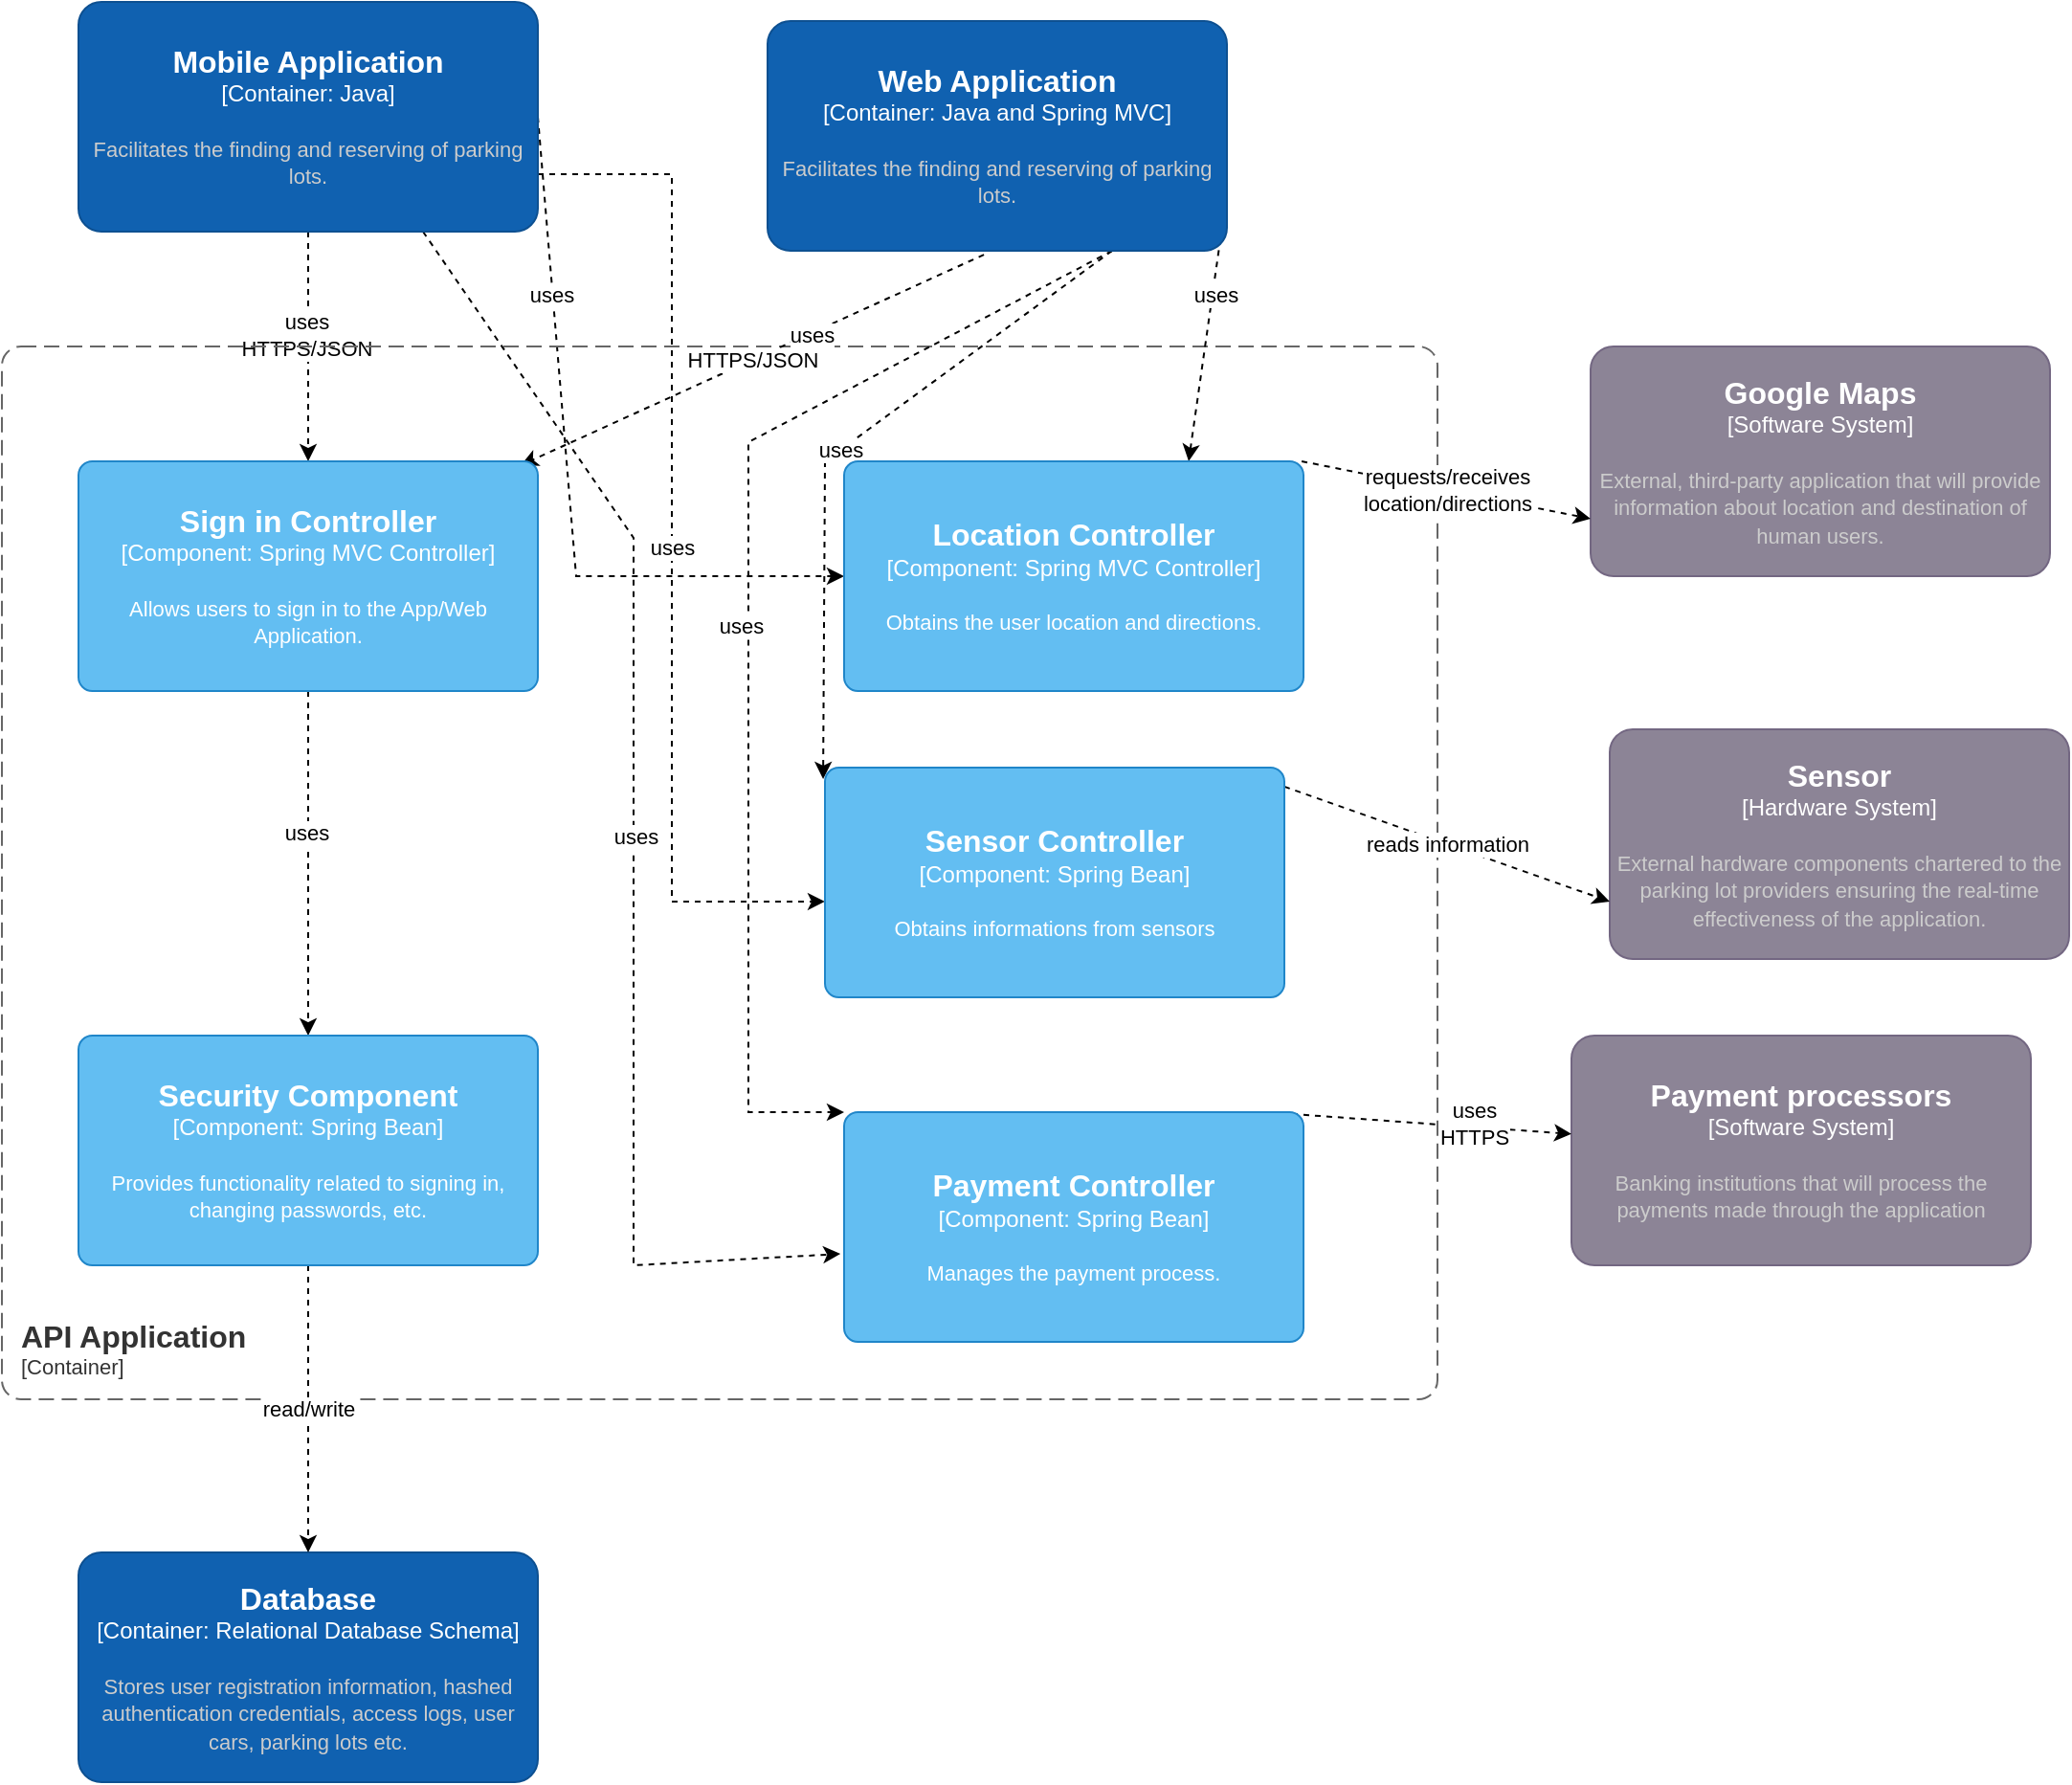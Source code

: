 <mxfile version="17.1.3" type="google"><diagram id="Dj3WYQvKQh_oLUvKO4OG" name="Page-1"><mxGraphModel dx="2031" dy="1053" grid="1" gridSize="10" guides="1" tooltips="1" connect="1" arrows="1" fold="1" page="1" pageScale="1" pageWidth="850" pageHeight="1100" math="0" shadow="0"><root><mxCell id="0"/><mxCell id="1" parent="0"/><object placeholders="1" c4Name="Google Maps" c4Type="Software System" c4Description="External, third-party application that will provide information about location and destination of human users." label="&lt;font style=&quot;font-size: 16px&quot;&gt;&lt;b&gt;%c4Name%&lt;/b&gt;&lt;/font&gt;&lt;div&gt;[%c4Type%]&lt;/div&gt;&lt;br&gt;&lt;div&gt;&lt;font style=&quot;font-size: 11px&quot;&gt;&lt;font color=&quot;#cccccc&quot;&gt;%c4Description%&lt;/font&gt;&lt;/div&gt;" id="t7ot1aF4n_XPstulmDNa-2"><mxCell style="rounded=1;whiteSpace=wrap;html=1;labelBackgroundColor=none;fillColor=#8C8496;fontColor=#ffffff;align=center;arcSize=10;strokeColor=#736782;metaEdit=1;resizable=0;points=[[0.25,0,0],[0.5,0,0],[0.75,0,0],[1,0.25,0],[1,0.5,0],[1,0.75,0],[0.75,1,0],[0.5,1,0],[0.25,1,0],[0,0.75,0],[0,0.5,0],[0,0.25,0]];" parent="1" vertex="1"><mxGeometry x="900" y="520" width="240" height="120" as="geometry"/></mxCell></object><object placeholders="1" c4Name="Payment processors" c4Type="Software System" c4Description="Banking institutions that will process the payments made through the application" label="&lt;font style=&quot;font-size: 16px&quot;&gt;&lt;b&gt;%c4Name%&lt;/b&gt;&lt;/font&gt;&lt;div&gt;[%c4Type%]&lt;/div&gt;&lt;br&gt;&lt;div&gt;&lt;font style=&quot;font-size: 11px&quot;&gt;&lt;font color=&quot;#cccccc&quot;&gt;%c4Description%&lt;/font&gt;&lt;/div&gt;" id="t7ot1aF4n_XPstulmDNa-3"><mxCell style="rounded=1;whiteSpace=wrap;html=1;labelBackgroundColor=none;fillColor=#8C8496;fontColor=#ffffff;align=center;arcSize=10;strokeColor=#736782;metaEdit=1;resizable=0;points=[[0.25,0,0],[0.5,0,0],[0.75,0,0],[1,0.25,0],[1,0.5,0],[1,0.75,0],[0.75,1,0],[0.5,1,0],[0.25,1,0],[0,0.75,0],[0,0.5,0],[0,0.25,0]];" parent="1" vertex="1"><mxGeometry x="890" y="880" width="240" height="120" as="geometry"/></mxCell></object><mxCell id="6ll3feaCI8EsEPnlfVFL-16" style="edgeStyle=none;rounded=0;orthogonalLoop=1;jettySize=auto;html=1;exitX=0.5;exitY=1;exitDx=0;exitDy=0;exitPerimeter=0;dashed=1;entryX=0.5;entryY=0;entryDx=0;entryDy=0;entryPerimeter=0;" parent="1" source="Y2fdfO_gsLbj2rrir5gl-1" target="R4xerF6NopcrMyXyFOAm-1" edge="1"><mxGeometry relative="1" as="geometry"><mxPoint x="30" y="350" as="targetPoint"/></mxGeometry></mxCell><mxCell id="6ll3feaCI8EsEPnlfVFL-18" value="uses&lt;br&gt;HTTPS/JSON" style="edgeLabel;html=1;align=center;verticalAlign=middle;resizable=0;points=[];" parent="6ll3feaCI8EsEPnlfVFL-16" vertex="1" connectable="0"><mxGeometry x="-0.106" y="-1" relative="1" as="geometry"><mxPoint as="offset"/></mxGeometry></mxCell><mxCell id="R4xerF6NopcrMyXyFOAm-19" style="edgeStyle=none;rounded=0;orthogonalLoop=1;jettySize=auto;html=1;exitX=0.75;exitY=1;exitDx=0;exitDy=0;exitPerimeter=0;entryX=-0.008;entryY=0.617;entryDx=0;entryDy=0;entryPerimeter=0;dashed=1;" edge="1" parent="1" source="Y2fdfO_gsLbj2rrir5gl-1" target="R4xerF6NopcrMyXyFOAm-6"><mxGeometry relative="1" as="geometry"><Array as="points"><mxPoint x="400" y="620"/><mxPoint x="400" y="1000"/></Array></mxGeometry></mxCell><mxCell id="R4xerF6NopcrMyXyFOAm-24" value="uses" style="edgeLabel;html=1;align=center;verticalAlign=middle;resizable=0;points=[];" vertex="1" connectable="0" parent="R4xerF6NopcrMyXyFOAm-19"><mxGeometry x="0.024" y="1" relative="1" as="geometry"><mxPoint as="offset"/></mxGeometry></mxCell><mxCell id="R4xerF6NopcrMyXyFOAm-20" value="uses" style="edgeStyle=none;rounded=0;orthogonalLoop=1;jettySize=auto;html=1;exitX=1;exitY=0.75;exitDx=0;exitDy=0;exitPerimeter=0;entryX=0;entryY=0.583;entryDx=0;entryDy=0;entryPerimeter=0;dashed=1;" edge="1" parent="1" source="Y2fdfO_gsLbj2rrir5gl-1" target="R4xerF6NopcrMyXyFOAm-7"><mxGeometry relative="1" as="geometry"><Array as="points"><mxPoint x="420" y="430"/><mxPoint x="420" y="470"/><mxPoint x="420" y="810"/><mxPoint x="430" y="810"/></Array></mxGeometry></mxCell><mxCell id="R4xerF6NopcrMyXyFOAm-21" style="edgeStyle=none;rounded=0;orthogonalLoop=1;jettySize=auto;html=1;exitX=1;exitY=0.5;exitDx=0;exitDy=0;exitPerimeter=0;entryX=0;entryY=0.5;entryDx=0;entryDy=0;entryPerimeter=0;dashed=1;" edge="1" parent="1" source="Y2fdfO_gsLbj2rrir5gl-1" target="R4xerF6NopcrMyXyFOAm-5"><mxGeometry relative="1" as="geometry"><Array as="points"><mxPoint x="370" y="640"/></Array></mxGeometry></mxCell><mxCell id="R4xerF6NopcrMyXyFOAm-22" value="uses" style="edgeLabel;html=1;align=center;verticalAlign=middle;resizable=0;points=[];" vertex="1" connectable="0" parent="R4xerF6NopcrMyXyFOAm-21"><mxGeometry x="-0.511" y="-1" relative="1" as="geometry"><mxPoint as="offset"/></mxGeometry></mxCell><object placeholders="1" c4Name="Mobile Application" c4Type="Container: Java" c4Description="Facilitates the finding and reserving of parking lots." label="&lt;font style=&quot;font-size: 16px&quot;&gt;&lt;b&gt;%c4Name%&lt;/b&gt;&lt;/font&gt;&lt;div&gt;[%c4Type%]&lt;/div&gt;&lt;br&gt;&lt;div&gt;&lt;font style=&quot;font-size: 11px&quot;&gt;&lt;font color=&quot;#cccccc&quot;&gt;%c4Description%&lt;/font&gt;&lt;/div&gt;" id="Y2fdfO_gsLbj2rrir5gl-1"><mxCell style="rounded=1;whiteSpace=wrap;html=1;labelBackgroundColor=none;fillColor=#1061B0;fontColor=#ffffff;align=center;arcSize=10;strokeColor=#0D5091;metaEdit=1;resizable=0;points=[[0.25,0,0],[0.5,0,0],[0.75,0,0],[1,0.25,0],[1,0.5,0],[1,0.75,0],[0.75,1,0],[0.5,1,0],[0.25,1,0],[0,0.75,0],[0,0.5,0],[0,0.25,0]];" parent="1" vertex="1"><mxGeometry x="110" y="340" width="240" height="120" as="geometry"/></mxCell></object><object placeholders="1" c4Name="Sensor" c4Type="Hardware System" c4Description="External hardware components chartered to the parking lot providers ensuring the real-time effectiveness of the application.&#10;" label="&lt;font style=&quot;font-size: 16px&quot;&gt;&lt;b&gt;%c4Name%&lt;/b&gt;&lt;/font&gt;&lt;div&gt;[%c4Type%]&lt;/div&gt;&lt;br&gt;&lt;div&gt;&lt;font style=&quot;font-size: 11px&quot;&gt;&lt;font color=&quot;#cccccc&quot;&gt;%c4Description%&lt;/font&gt;&lt;/div&gt;" id="Y2fdfO_gsLbj2rrir5gl-9"><mxCell style="rounded=1;whiteSpace=wrap;html=1;labelBackgroundColor=none;fillColor=#8C8496;fontColor=#ffffff;align=center;arcSize=10;strokeColor=#736782;metaEdit=1;resizable=0;points=[[0.25,0,0],[0.5,0,0],[0.75,0,0],[1,0.25,0],[1,0.5,0],[1,0.75,0],[0.75,1,0],[0.5,1,0],[0.25,1,0],[0,0.75,0],[0,0.5,0],[0,0.25,0]];" parent="1" vertex="1"><mxGeometry x="910" y="720" width="240" height="120" as="geometry"/></mxCell></object><object placeholders="1" c4Name="API Application" c4Type="SystemScopeBoundary" c4Application="Container" label="&lt;font style=&quot;font-size: 16px&quot;&gt;&lt;b&gt;&lt;div style=&quot;text-align: left&quot;&gt;%c4Name%&lt;/div&gt;&lt;/b&gt;&lt;/font&gt;&lt;div style=&quot;text-align: left&quot;&gt;[%c4Application%]&lt;/div&gt;" id="6ll3feaCI8EsEPnlfVFL-1"><mxCell style="rounded=1;fontSize=11;whiteSpace=wrap;html=1;dashed=1;arcSize=20;fillColor=none;strokeColor=#666666;fontColor=#333333;labelBackgroundColor=none;align=left;verticalAlign=bottom;labelBorderColor=none;spacingTop=0;spacing=10;dashPattern=8 4;metaEdit=1;rotatable=0;perimeter=rectanglePerimeter;noLabel=0;labelPadding=0;allowArrows=0;connectable=0;expand=0;recursiveResize=0;editable=1;pointerEvents=0;absoluteArcSize=1;points=[[0.25,0,0],[0.5,0,0],[0.75,0,0],[1,0.25,0],[1,0.5,0],[1,0.75,0],[0.75,1,0],[0.5,1,0],[0.25,1,0],[0,0.75,0],[0,0.5,0],[0,0.25,0]];" parent="1" vertex="1"><mxGeometry x="70" y="520" width="750" height="550" as="geometry"/></mxCell></object><mxCell id="6ll3feaCI8EsEPnlfVFL-17" value="HTTPS/JSON" style="rounded=0;orthogonalLoop=1;jettySize=auto;html=1;exitX=0.471;exitY=1.017;exitDx=0;exitDy=0;exitPerimeter=0;entryX=0.963;entryY=0.017;entryDx=0;entryDy=0;entryPerimeter=0;dashed=1;" parent="1" edge="1" target="R4xerF6NopcrMyXyFOAm-1" source="6ll3feaCI8EsEPnlfVFL-2"><mxGeometry relative="1" as="geometry"><mxPoint x="601.04" y="413" as="sourcePoint"/><mxPoint x="600" y="520" as="targetPoint"/></mxGeometry></mxCell><mxCell id="6ll3feaCI8EsEPnlfVFL-19" value="uses" style="edgeLabel;html=1;align=center;verticalAlign=middle;resizable=0;points=[];" parent="6ll3feaCI8EsEPnlfVFL-17" vertex="1" connectable="0"><mxGeometry x="-0.253" y="1" relative="1" as="geometry"><mxPoint as="offset"/></mxGeometry></mxCell><mxCell id="R4xerF6NopcrMyXyFOAm-14" style="edgeStyle=none;rounded=0;orthogonalLoop=1;jettySize=auto;html=1;exitX=1;exitY=0.75;exitDx=0;exitDy=0;exitPerimeter=0;entryX=0.75;entryY=0;entryDx=0;entryDy=0;entryPerimeter=0;dashed=1;" edge="1" parent="1" source="6ll3feaCI8EsEPnlfVFL-2" target="R4xerF6NopcrMyXyFOAm-5"><mxGeometry relative="1" as="geometry"/></mxCell><mxCell id="R4xerF6NopcrMyXyFOAm-18" value="uses" style="edgeLabel;html=1;align=center;verticalAlign=middle;resizable=0;points=[];" vertex="1" connectable="0" parent="R4xerF6NopcrMyXyFOAm-14"><mxGeometry x="-0.244" y="1" relative="1" as="geometry"><mxPoint as="offset"/></mxGeometry></mxCell><mxCell id="R4xerF6NopcrMyXyFOAm-15" style="edgeStyle=none;rounded=0;orthogonalLoop=1;jettySize=auto;html=1;exitX=0.75;exitY=1;exitDx=0;exitDy=0;exitPerimeter=0;dashed=1;entryX=0;entryY=0;entryDx=0;entryDy=0;entryPerimeter=0;" edge="1" parent="1" source="6ll3feaCI8EsEPnlfVFL-2" target="R4xerF6NopcrMyXyFOAm-6"><mxGeometry relative="1" as="geometry"><mxPoint x="470" y="590" as="targetPoint"/><Array as="points"><mxPoint x="460" y="570"/><mxPoint x="460" y="920"/></Array></mxGeometry></mxCell><mxCell id="R4xerF6NopcrMyXyFOAm-17" value="uses" style="edgeLabel;html=1;align=center;verticalAlign=middle;resizable=0;points=[];" vertex="1" connectable="0" parent="R4xerF6NopcrMyXyFOAm-15"><mxGeometry x="0.011" y="-4" relative="1" as="geometry"><mxPoint as="offset"/></mxGeometry></mxCell><mxCell id="R4xerF6NopcrMyXyFOAm-16" value="uses" style="edgeStyle=none;rounded=0;orthogonalLoop=1;jettySize=auto;html=1;exitX=0.75;exitY=1;exitDx=0;exitDy=0;exitPerimeter=0;entryX=-0.004;entryY=0.05;entryDx=0;entryDy=0;entryPerimeter=0;dashed=1;" edge="1" parent="1" source="6ll3feaCI8EsEPnlfVFL-2" target="R4xerF6NopcrMyXyFOAm-7"><mxGeometry relative="1" as="geometry"><Array as="points"><mxPoint x="500" y="580"/></Array></mxGeometry></mxCell><object placeholders="1" c4Name="Web Application" c4Type="Container: Java and Spring MVC" c4Description="Facilitates the finding and reserving of parking lots." label="&lt;font style=&quot;font-size: 16px&quot;&gt;&lt;b&gt;%c4Name%&lt;/b&gt;&lt;/font&gt;&lt;div&gt;[%c4Type%]&lt;/div&gt;&lt;br&gt;&lt;div&gt;&lt;font style=&quot;font-size: 11px&quot;&gt;&lt;font color=&quot;#cccccc&quot;&gt;%c4Description%&lt;/font&gt;&lt;/div&gt;" id="6ll3feaCI8EsEPnlfVFL-2"><mxCell style="rounded=1;whiteSpace=wrap;html=1;labelBackgroundColor=none;fillColor=#1061B0;fontColor=#ffffff;align=center;arcSize=10;strokeColor=#0D5091;metaEdit=1;resizable=0;points=[[0.25,0,0],[0.5,0,0],[0.75,0,0],[1,0.25,0],[1,0.5,0],[1,0.75,0],[0.75,1,0],[0.5,1,0],[0.25,1,0],[0,0.75,0],[0,0.5,0],[0,0.25,0]];" parent="1" vertex="1"><mxGeometry x="470" y="350" width="240" height="120" as="geometry"/></mxCell></object><object placeholders="1" c4Name="Database" c4Type="Container: Relational Database Schema" c4Description="Stores user registration information, hashed authentication credentials, access logs, user cars, parking lots etc." label="&lt;font style=&quot;font-size: 16px&quot;&gt;&lt;b&gt;%c4Name%&lt;/b&gt;&lt;/font&gt;&lt;div&gt;[%c4Type%]&lt;/div&gt;&lt;br&gt;&lt;div&gt;&lt;font style=&quot;font-size: 11px&quot;&gt;&lt;font color=&quot;#cccccc&quot;&gt;%c4Description%&lt;/font&gt;&lt;/div&gt;" id="6ll3feaCI8EsEPnlfVFL-3"><mxCell style="rounded=1;whiteSpace=wrap;html=1;labelBackgroundColor=none;fillColor=#1061B0;fontColor=#ffffff;align=center;arcSize=10;strokeColor=#0D5091;metaEdit=1;resizable=0;points=[[0.25,0,0],[0.5,0,0],[0.75,0,0],[1,0.25,0],[1,0.5,0],[1,0.75,0],[0.75,1,0],[0.5,1,0],[0.25,1,0],[0,0.75,0],[0,0.5,0],[0,0.25,0]];" parent="1" vertex="1"><mxGeometry x="110" y="1150" width="240" height="120" as="geometry"/></mxCell></object><mxCell id="6ll3feaCI8EsEPnlfVFL-11" value="read/write" style="edgeStyle=none;rounded=0;orthogonalLoop=1;jettySize=auto;html=1;dashed=1;exitX=0.5;exitY=1;exitDx=0;exitDy=0;exitPerimeter=0;" parent="1" source="R4xerF6NopcrMyXyFOAm-4" target="6ll3feaCI8EsEPnlfVFL-3" edge="1"><mxGeometry relative="1" as="geometry"><mxPoint y="461.429" as="sourcePoint"/></mxGeometry></mxCell><mxCell id="6ll3feaCI8EsEPnlfVFL-12" value="reads information" style="edgeStyle=none;rounded=0;orthogonalLoop=1;jettySize=auto;html=1;entryX=0;entryY=0.75;entryDx=0;entryDy=0;entryPerimeter=0;dashed=1;exitX=1;exitY=0.083;exitDx=0;exitDy=0;exitPerimeter=0;" parent="1" source="R4xerF6NopcrMyXyFOAm-7" target="Y2fdfO_gsLbj2rrir5gl-9" edge="1"><mxGeometry relative="1" as="geometry"><mxPoint x="240" y="441.169" as="sourcePoint"/></mxGeometry></mxCell><mxCell id="6ll3feaCI8EsEPnlfVFL-13" value="requests/receives &lt;br&gt;location/directions" style="edgeStyle=none;rounded=0;orthogonalLoop=1;jettySize=auto;html=1;entryX=0;entryY=0.75;entryDx=0;entryDy=0;entryPerimeter=0;dashed=1;exitX=0.996;exitY=0;exitDx=0;exitDy=0;exitPerimeter=0;" parent="1" source="R4xerF6NopcrMyXyFOAm-5" target="t7ot1aF4n_XPstulmDNa-2" edge="1"><mxGeometry relative="1" as="geometry"><mxPoint x="710" y="540" as="sourcePoint"/></mxGeometry></mxCell><mxCell id="6ll3feaCI8EsEPnlfVFL-14" style="rounded=0;orthogonalLoop=1;jettySize=auto;html=1;dashed=1;startArrow=none;exitX=0.975;exitY=0.008;exitDx=0;exitDy=0;exitPerimeter=0;" parent="1" source="R4xerF6NopcrMyXyFOAm-6" target="t7ot1aF4n_XPstulmDNa-3" edge="1"><mxGeometry relative="1" as="geometry"><mxPoint x="750" y="800" as="sourcePoint"/></mxGeometry></mxCell><mxCell id="6ll3feaCI8EsEPnlfVFL-15" value="uses&lt;br&gt;HTTPS" style="edgeLabel;html=1;align=center;verticalAlign=middle;resizable=0;points=[];" parent="6ll3feaCI8EsEPnlfVFL-14" vertex="1" connectable="0"><mxGeometry x="0.297" y="2" relative="1" as="geometry"><mxPoint as="offset"/></mxGeometry></mxCell><mxCell id="R4xerF6NopcrMyXyFOAm-10" style="edgeStyle=none;rounded=0;orthogonalLoop=1;jettySize=auto;html=1;dashed=1;" edge="1" parent="1" source="R4xerF6NopcrMyXyFOAm-1" target="R4xerF6NopcrMyXyFOAm-4"><mxGeometry relative="1" as="geometry"/></mxCell><mxCell id="R4xerF6NopcrMyXyFOAm-11" value="uses" style="edgeLabel;html=1;align=center;verticalAlign=middle;resizable=0;points=[];" vertex="1" connectable="0" parent="R4xerF6NopcrMyXyFOAm-10"><mxGeometry x="-0.182" y="-1" relative="1" as="geometry"><mxPoint as="offset"/></mxGeometry></mxCell><object placeholders="1" c4Name="Sign in Controller" c4Type="Component" c4Technology="Spring MVC Controller" c4Description="Allows users to sign in to the App/Web Application." label="&lt;font style=&quot;font-size: 16px&quot;&gt;&lt;b&gt;%c4Name%&lt;/b&gt;&lt;/font&gt;&lt;div&gt;[%c4Type%: %c4Technology%]&lt;/div&gt;&lt;br&gt;&lt;div&gt;&lt;font style=&quot;font-size: 11px&quot;&gt;%c4Description%&lt;/font&gt;&lt;/div&gt;" id="R4xerF6NopcrMyXyFOAm-1"><mxCell style="rounded=1;whiteSpace=wrap;html=1;labelBackgroundColor=none;fillColor=#63BEF2;fontColor=#ffffff;align=center;arcSize=6;strokeColor=#2086C9;metaEdit=1;resizable=0;points=[[0.25,0,0],[0.5,0,0],[0.75,0,0],[1,0.25,0],[1,0.5,0],[1,0.75,0],[0.75,1,0],[0.5,1,0],[0.25,1,0],[0,0.75,0],[0,0.5,0],[0,0.25,0]];" vertex="1" parent="1"><mxGeometry x="110" y="580" width="240" height="120" as="geometry"/></mxCell></object><object placeholders="1" c4Name="Security Component" c4Type="Component" c4Technology="Spring Bean" c4Description="Provides functionality related to signing in, changing passwords, etc." label="&lt;font style=&quot;font-size: 16px&quot;&gt;&lt;b&gt;%c4Name%&lt;/b&gt;&lt;/font&gt;&lt;div&gt;[%c4Type%: %c4Technology%]&lt;/div&gt;&lt;br&gt;&lt;div&gt;&lt;font style=&quot;font-size: 11px&quot;&gt;%c4Description%&lt;/font&gt;&lt;/div&gt;" id="R4xerF6NopcrMyXyFOAm-4"><mxCell style="rounded=1;whiteSpace=wrap;html=1;labelBackgroundColor=none;fillColor=#63BEF2;fontColor=#ffffff;align=center;arcSize=6;strokeColor=#2086C9;metaEdit=1;resizable=0;points=[[0.25,0,0],[0.5,0,0],[0.75,0,0],[1,0.25,0],[1,0.5,0],[1,0.75,0],[0.75,1,0],[0.5,1,0],[0.25,1,0],[0,0.75,0],[0,0.5,0],[0,0.25,0]];" vertex="1" parent="1"><mxGeometry x="110" y="880" width="240" height="120" as="geometry"/></mxCell></object><object placeholders="1" c4Name="Payment Controller" c4Type="Component" c4Technology="Spring Bean" c4Description="Manages the payment process." label="&lt;font style=&quot;font-size: 16px&quot;&gt;&lt;b&gt;%c4Name%&lt;/b&gt;&lt;/font&gt;&lt;div&gt;[%c4Type%: %c4Technology%]&lt;/div&gt;&lt;br&gt;&lt;div&gt;&lt;font style=&quot;font-size: 11px&quot;&gt;%c4Description%&lt;/font&gt;&lt;/div&gt;" id="R4xerF6NopcrMyXyFOAm-6"><mxCell style="rounded=1;whiteSpace=wrap;html=1;labelBackgroundColor=none;fillColor=#63BEF2;fontColor=#ffffff;align=center;arcSize=6;strokeColor=#2086C9;metaEdit=1;resizable=0;points=[[0.25,0,0],[0.5,0,0],[0.75,0,0],[1,0.25,0],[1,0.5,0],[1,0.75,0],[0.75,1,0],[0.5,1,0],[0.25,1,0],[0,0.75,0],[0,0.5,0],[0,0.25,0]];" vertex="1" parent="1"><mxGeometry x="510" y="920" width="240" height="120" as="geometry"/></mxCell></object><object placeholders="1" c4Name="Sensor Controller" c4Type="Component" c4Technology="Spring Bean" c4Description="Obtains informations from sensors" label="&lt;font style=&quot;font-size: 16px&quot;&gt;&lt;b&gt;%c4Name%&lt;/b&gt;&lt;/font&gt;&lt;div&gt;[%c4Type%: %c4Technology%]&lt;/div&gt;&lt;br&gt;&lt;div&gt;&lt;font style=&quot;font-size: 11px&quot;&gt;%c4Description%&lt;/font&gt;&lt;/div&gt;" id="R4xerF6NopcrMyXyFOAm-7"><mxCell style="rounded=1;whiteSpace=wrap;html=1;labelBackgroundColor=none;fillColor=#63BEF2;fontColor=#ffffff;align=center;arcSize=6;strokeColor=#2086C9;metaEdit=1;resizable=0;points=[[0.25,0,0],[0.5,0,0],[0.75,0,0],[1,0.25,0],[1,0.5,0],[1,0.75,0],[0.75,1,0],[0.5,1,0],[0.25,1,0],[0,0.75,0],[0,0.5,0],[0,0.25,0]];" vertex="1" parent="1"><mxGeometry x="500" y="740" width="240" height="120" as="geometry"/></mxCell></object><object placeholders="1" c4Name="Location Controller" c4Type="Component" c4Technology="Spring MVC Controller" c4Description="Obtains the user location and directions." label="&lt;font style=&quot;font-size: 16px&quot;&gt;&lt;b&gt;%c4Name%&lt;/b&gt;&lt;/font&gt;&lt;div&gt;[%c4Type%: %c4Technology%]&lt;/div&gt;&lt;br&gt;&lt;div&gt;&lt;font style=&quot;font-size: 11px&quot;&gt;%c4Description%&lt;/font&gt;&lt;/div&gt;" id="R4xerF6NopcrMyXyFOAm-5"><mxCell style="rounded=1;whiteSpace=wrap;html=1;labelBackgroundColor=none;fillColor=#63BEF2;fontColor=#ffffff;align=center;arcSize=6;strokeColor=#2086C9;metaEdit=1;resizable=0;points=[[0.25,0,0],[0.5,0,0],[0.75,0,0],[1,0.25,0],[1,0.5,0],[1,0.75,0],[0.75,1,0],[0.5,1,0],[0.25,1,0],[0,0.75,0],[0,0.5,0],[0,0.25,0]];" vertex="1" parent="1"><mxGeometry x="510" y="580" width="240" height="120" as="geometry"/></mxCell></object></root></mxGraphModel></diagram></mxfile>